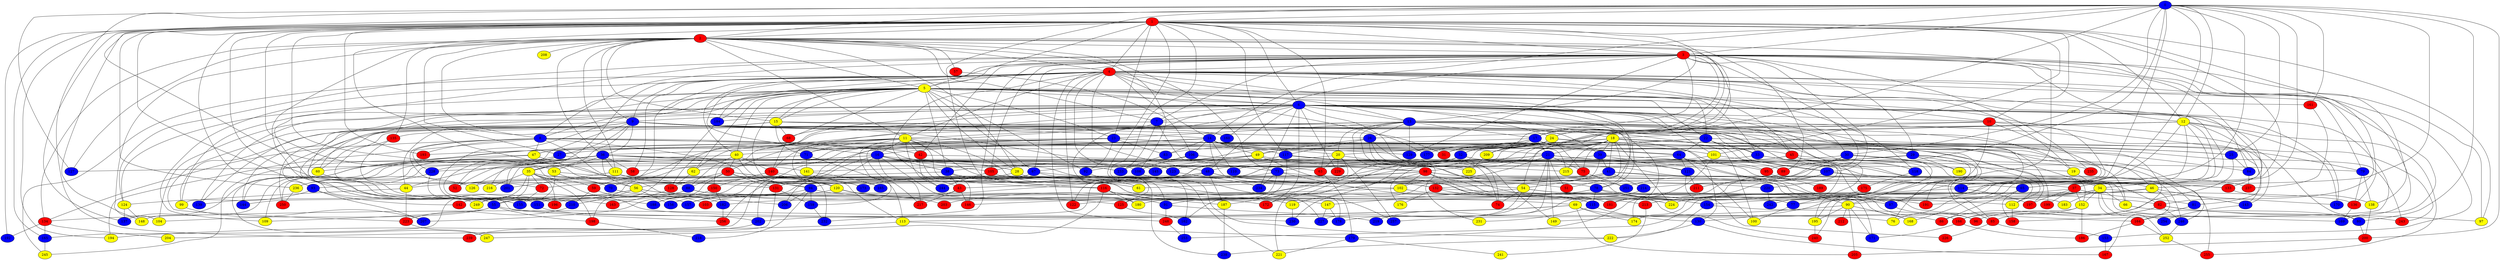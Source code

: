graph {
0 [style = filled fillcolor = blue];
1 [style = filled fillcolor = red];
2 [style = filled fillcolor = red];
3 [style = filled fillcolor = red];
4 [style = filled fillcolor = red];
5 [style = filled fillcolor = yellow];
6 [style = filled fillcolor = blue];
7 [style = filled fillcolor = blue];
8 [style = filled fillcolor = blue];
9 [style = filled fillcolor = blue];
10 [style = filled fillcolor = red];
11 [style = filled fillcolor = yellow];
12 [style = filled fillcolor = yellow];
13 [style = filled fillcolor = blue];
14 [style = filled fillcolor = blue];
15 [style = filled fillcolor = yellow];
16 [style = filled fillcolor = blue];
17 [style = filled fillcolor = blue];
18 [style = filled fillcolor = yellow];
19 [style = filled fillcolor = yellow];
20 [style = filled fillcolor = yellow];
21 [style = filled fillcolor = blue];
22 [style = filled fillcolor = blue];
23 [style = filled fillcolor = blue];
24 [style = filled fillcolor = yellow];
25 [style = filled fillcolor = blue];
26 [style = filled fillcolor = blue];
27 [style = filled fillcolor = blue];
28 [style = filled fillcolor = yellow];
29 [style = filled fillcolor = blue];
30 [style = filled fillcolor = blue];
31 [style = filled fillcolor = red];
32 [style = filled fillcolor = blue];
33 [style = filled fillcolor = blue];
34 [style = filled fillcolor = yellow];
35 [style = filled fillcolor = yellow];
36 [style = filled fillcolor = blue];
37 [style = filled fillcolor = red];
38 [style = filled fillcolor = blue];
39 [style = filled fillcolor = blue];
40 [style = filled fillcolor = yellow];
41 [style = filled fillcolor = blue];
42 [style = filled fillcolor = red];
43 [style = filled fillcolor = red];
44 [style = filled fillcolor = yellow];
45 [style = filled fillcolor = red];
46 [style = filled fillcolor = yellow];
47 [style = filled fillcolor = yellow];
48 [style = filled fillcolor = blue];
49 [style = filled fillcolor = yellow];
50 [style = filled fillcolor = red];
51 [style = filled fillcolor = red];
52 [style = filled fillcolor = red];
53 [style = filled fillcolor = yellow];
54 [style = filled fillcolor = yellow];
55 [style = filled fillcolor = blue];
56 [style = filled fillcolor = yellow];
57 [style = filled fillcolor = red];
58 [style = filled fillcolor = red];
59 [style = filled fillcolor = red];
60 [style = filled fillcolor = yellow];
61 [style = filled fillcolor = yellow];
62 [style = filled fillcolor = yellow];
63 [style = filled fillcolor = red];
64 [style = filled fillcolor = blue];
65 [style = filled fillcolor = blue];
66 [style = filled fillcolor = yellow];
67 [style = filled fillcolor = blue];
68 [style = filled fillcolor = red];
69 [style = filled fillcolor = yellow];
70 [style = filled fillcolor = blue];
71 [style = filled fillcolor = blue];
72 [style = filled fillcolor = red];
73 [style = filled fillcolor = blue];
74 [style = filled fillcolor = red];
75 [style = filled fillcolor = red];
76 [style = filled fillcolor = yellow];
77 [style = filled fillcolor = blue];
78 [style = filled fillcolor = blue];
79 [style = filled fillcolor = blue];
80 [style = filled fillcolor = blue];
81 [style = filled fillcolor = blue];
82 [style = filled fillcolor = red];
83 [style = filled fillcolor = blue];
84 [style = filled fillcolor = blue];
85 [style = filled fillcolor = red];
86 [style = filled fillcolor = red];
87 [style = filled fillcolor = blue];
88 [style = filled fillcolor = blue];
89 [style = filled fillcolor = red];
90 [style = filled fillcolor = yellow];
91 [style = filled fillcolor = blue];
92 [style = filled fillcolor = blue];
93 [style = filled fillcolor = blue];
94 [style = filled fillcolor = blue];
95 [style = filled fillcolor = red];
96 [style = filled fillcolor = red];
97 [style = filled fillcolor = yellow];
98 [style = filled fillcolor = red];
99 [style = filled fillcolor = yellow];
100 [style = filled fillcolor = yellow];
101 [style = filled fillcolor = yellow];
102 [style = filled fillcolor = yellow];
103 [style = filled fillcolor = red];
104 [style = filled fillcolor = yellow];
105 [style = filled fillcolor = red];
106 [style = filled fillcolor = blue];
107 [style = filled fillcolor = blue];
108 [style = filled fillcolor = blue];
109 [style = filled fillcolor = yellow];
110 [style = filled fillcolor = blue];
111 [style = filled fillcolor = yellow];
112 [style = filled fillcolor = yellow];
113 [style = filled fillcolor = yellow];
114 [style = filled fillcolor = blue];
115 [style = filled fillcolor = blue];
116 [style = filled fillcolor = red];
117 [style = filled fillcolor = blue];
118 [style = filled fillcolor = blue];
119 [style = filled fillcolor = yellow];
120 [style = filled fillcolor = yellow];
121 [style = filled fillcolor = blue];
122 [style = filled fillcolor = red];
123 [style = filled fillcolor = blue];
124 [style = filled fillcolor = yellow];
125 [style = filled fillcolor = red];
126 [style = filled fillcolor = yellow];
127 [style = filled fillcolor = blue];
128 [style = filled fillcolor = red];
129 [style = filled fillcolor = blue];
130 [style = filled fillcolor = blue];
131 [style = filled fillcolor = red];
132 [style = filled fillcolor = red];
133 [style = filled fillcolor = red];
134 [style = filled fillcolor = red];
135 [style = filled fillcolor = red];
136 [style = filled fillcolor = red];
137 [style = filled fillcolor = blue];
138 [style = filled fillcolor = yellow];
139 [style = filled fillcolor = blue];
140 [style = filled fillcolor = red];
141 [style = filled fillcolor = yellow];
142 [style = filled fillcolor = red];
143 [style = filled fillcolor = blue];
144 [style = filled fillcolor = blue];
145 [style = filled fillcolor = blue];
146 [style = filled fillcolor = red];
147 [style = filled fillcolor = yellow];
148 [style = filled fillcolor = yellow];
149 [style = filled fillcolor = yellow];
150 [style = filled fillcolor = red];
151 [style = filled fillcolor = blue];
152 [style = filled fillcolor = yellow];
153 [style = filled fillcolor = blue];
154 [style = filled fillcolor = blue];
155 [style = filled fillcolor = blue];
156 [style = filled fillcolor = blue];
157 [style = filled fillcolor = blue];
158 [style = filled fillcolor = red];
159 [style = filled fillcolor = blue];
160 [style = filled fillcolor = blue];
161 [style = filled fillcolor = red];
162 [style = filled fillcolor = blue];
163 [style = filled fillcolor = red];
164 [style = filled fillcolor = red];
165 [style = filled fillcolor = blue];
166 [style = filled fillcolor = red];
167 [style = filled fillcolor = red];
168 [style = filled fillcolor = yellow];
169 [style = filled fillcolor = blue];
170 [style = filled fillcolor = blue];
171 [style = filled fillcolor = blue];
172 [style = filled fillcolor = red];
173 [style = filled fillcolor = blue];
174 [style = filled fillcolor = yellow];
175 [style = filled fillcolor = red];
176 [style = filled fillcolor = yellow];
177 [style = filled fillcolor = blue];
178 [style = filled fillcolor = blue];
179 [style = filled fillcolor = blue];
180 [style = filled fillcolor = yellow];
181 [style = filled fillcolor = red];
182 [style = filled fillcolor = blue];
183 [style = filled fillcolor = yellow];
184 [style = filled fillcolor = blue];
185 [style = filled fillcolor = blue];
186 [style = filled fillcolor = red];
187 [style = filled fillcolor = yellow];
188 [style = filled fillcolor = blue];
189 [style = filled fillcolor = red];
190 [style = filled fillcolor = yellow];
191 [style = filled fillcolor = red];
192 [style = filled fillcolor = blue];
193 [style = filled fillcolor = red];
194 [style = filled fillcolor = yellow];
195 [style = filled fillcolor = yellow];
196 [style = filled fillcolor = red];
197 [style = filled fillcolor = red];
198 [style = filled fillcolor = red];
199 [style = filled fillcolor = red];
200 [style = filled fillcolor = red];
201 [style = filled fillcolor = blue];
202 [style = filled fillcolor = blue];
203 [style = filled fillcolor = red];
204 [style = filled fillcolor = yellow];
205 [style = filled fillcolor = red];
206 [style = filled fillcolor = blue];
207 [style = filled fillcolor = blue];
208 [style = filled fillcolor = yellow];
209 [style = filled fillcolor = yellow];
210 [style = filled fillcolor = blue];
211 [style = filled fillcolor = red];
212 [style = filled fillcolor = red];
213 [style = filled fillcolor = red];
214 [style = filled fillcolor = blue];
215 [style = filled fillcolor = yellow];
216 [style = filled fillcolor = yellow];
217 [style = filled fillcolor = red];
218 [style = filled fillcolor = blue];
219 [style = filled fillcolor = blue];
220 [style = filled fillcolor = blue];
221 [style = filled fillcolor = yellow];
222 [style = filled fillcolor = yellow];
223 [style = filled fillcolor = red];
224 [style = filled fillcolor = yellow];
225 [style = filled fillcolor = yellow];
226 [style = filled fillcolor = red];
227 [style = filled fillcolor = blue];
228 [style = filled fillcolor = blue];
229 [style = filled fillcolor = red];
230 [style = filled fillcolor = blue];
231 [style = filled fillcolor = yellow];
232 [style = filled fillcolor = blue];
233 [style = filled fillcolor = blue];
234 [style = filled fillcolor = blue];
235 [style = filled fillcolor = red];
236 [style = filled fillcolor = yellow];
237 [style = filled fillcolor = red];
238 [style = filled fillcolor = blue];
239 [style = filled fillcolor = red];
240 [style = filled fillcolor = red];
241 [style = filled fillcolor = yellow];
242 [style = filled fillcolor = blue];
243 [style = filled fillcolor = red];
244 [style = filled fillcolor = blue];
245 [style = filled fillcolor = yellow];
246 [style = filled fillcolor = blue];
247 [style = filled fillcolor = yellow];
248 [style = filled fillcolor = red];
249 [style = filled fillcolor = yellow];
250 [style = filled fillcolor = red];
251 [style = filled fillcolor = blue];
252 [style = filled fillcolor = yellow];
253 [style = filled fillcolor = blue];
254 [style = filled fillcolor = blue];
255 [style = filled fillcolor = red];
256 [style = filled fillcolor = red];
257 [style = filled fillcolor = blue];
0 -- 12;
0 -- 3;
0 -- 2;
0 -- 1;
0 -- 14;
0 -- 25;
0 -- 30;
0 -- 34;
0 -- 46;
0 -- 54;
0 -- 70;
0 -- 77;
0 -- 80;
0 -- 114;
0 -- 116;
0 -- 127;
0 -- 161;
0 -- 200;
0 -- 239;
0 -- 240;
0 -- 251;
1 -- 2;
1 -- 3;
1 -- 4;
1 -- 5;
1 -- 6;
1 -- 10;
1 -- 12;
1 -- 13;
1 -- 23;
1 -- 24;
1 -- 37;
1 -- 53;
1 -- 56;
1 -- 63;
1 -- 93;
1 -- 94;
1 -- 97;
1 -- 101;
1 -- 117;
1 -- 126;
1 -- 131;
1 -- 136;
1 -- 137;
1 -- 148;
1 -- 165;
1 -- 192;
1 -- 193;
1 -- 194;
1 -- 221;
1 -- 222;
1 -- 236;
2 -- 3;
2 -- 4;
2 -- 5;
2 -- 7;
2 -- 8;
2 -- 9;
2 -- 11;
2 -- 15;
2 -- 17;
2 -- 27;
2 -- 28;
2 -- 36;
2 -- 57;
2 -- 73;
2 -- 89;
2 -- 104;
2 -- 108;
2 -- 111;
2 -- 127;
2 -- 130;
2 -- 134;
2 -- 135;
2 -- 155;
2 -- 208;
3 -- 4;
3 -- 7;
3 -- 8;
3 -- 12;
3 -- 15;
3 -- 17;
3 -- 24;
3 -- 29;
3 -- 32;
3 -- 37;
3 -- 40;
3 -- 42;
3 -- 67;
3 -- 69;
3 -- 82;
3 -- 97;
3 -- 105;
3 -- 107;
3 -- 124;
3 -- 129;
3 -- 138;
3 -- 151;
3 -- 158;
3 -- 160;
3 -- 232;
3 -- 235;
4 -- 5;
4 -- 6;
4 -- 9;
4 -- 10;
4 -- 11;
4 -- 14;
4 -- 16;
4 -- 19;
4 -- 22;
4 -- 33;
4 -- 35;
4 -- 43;
4 -- 45;
4 -- 48;
4 -- 58;
4 -- 65;
4 -- 70;
4 -- 79;
4 -- 84;
4 -- 109;
4 -- 118;
4 -- 122;
4 -- 132;
4 -- 145;
4 -- 153;
4 -- 169;
4 -- 184;
4 -- 245;
4 -- 248;
5 -- 6;
5 -- 8;
5 -- 13;
5 -- 15;
5 -- 22;
5 -- 23;
5 -- 28;
5 -- 30;
5 -- 38;
5 -- 40;
5 -- 60;
5 -- 62;
5 -- 67;
5 -- 68;
5 -- 78;
5 -- 92;
5 -- 99;
5 -- 114;
5 -- 124;
5 -- 139;
5 -- 151;
5 -- 161;
5 -- 173;
5 -- 177;
5 -- 184;
5 -- 196;
6 -- 7;
6 -- 9;
6 -- 10;
6 -- 13;
6 -- 18;
6 -- 24;
6 -- 29;
6 -- 45;
6 -- 48;
6 -- 68;
6 -- 74;
6 -- 78;
6 -- 81;
6 -- 90;
6 -- 101;
6 -- 104;
6 -- 118;
6 -- 125;
6 -- 128;
6 -- 139;
6 -- 164;
6 -- 170;
6 -- 172;
6 -- 184;
6 -- 185;
6 -- 217;
6 -- 220;
6 -- 223;
6 -- 229;
6 -- 234;
7 -- 11;
7 -- 59;
7 -- 73;
7 -- 233;
7 -- 242;
8 -- 20;
8 -- 42;
8 -- 47;
8 -- 63;
8 -- 72;
8 -- 120;
8 -- 134;
8 -- 193;
8 -- 194;
8 -- 206;
8 -- 228;
9 -- 14;
9 -- 22;
9 -- 27;
9 -- 35;
9 -- 36;
9 -- 85;
9 -- 99;
9 -- 100;
9 -- 123;
9 -- 144;
9 -- 160;
9 -- 199;
9 -- 228;
9 -- 249;
9 -- 250;
10 -- 26;
10 -- 80;
10 -- 87;
10 -- 143;
10 -- 209;
10 -- 213;
11 -- 16;
11 -- 42;
11 -- 50;
11 -- 61;
11 -- 62;
11 -- 71;
11 -- 116;
11 -- 129;
11 -- 140;
11 -- 159;
11 -- 178;
11 -- 244;
11 -- 247;
12 -- 18;
12 -- 32;
12 -- 65;
12 -- 76;
12 -- 133;
12 -- 168;
12 -- 170;
12 -- 174;
12 -- 221;
12 -- 255;
13 -- 17;
13 -- 19;
13 -- 20;
13 -- 23;
13 -- 26;
13 -- 29;
13 -- 39;
13 -- 44;
13 -- 85;
13 -- 98;
13 -- 129;
13 -- 135;
13 -- 143;
13 -- 150;
13 -- 166;
13 -- 181;
13 -- 195;
13 -- 231;
14 -- 16;
14 -- 21;
14 -- 36;
14 -- 49;
14 -- 66;
14 -- 81;
14 -- 83;
14 -- 102;
14 -- 106;
14 -- 110;
14 -- 117;
14 -- 193;
14 -- 246;
15 -- 26;
15 -- 31;
15 -- 33;
15 -- 55;
15 -- 60;
15 -- 68;
15 -- 71;
15 -- 93;
16 -- 19;
16 -- 28;
16 -- 35;
16 -- 38;
16 -- 44;
16 -- 105;
16 -- 108;
16 -- 156;
16 -- 180;
16 -- 206;
16 -- 217;
17 -- 21;
17 -- 31;
17 -- 40;
17 -- 64;
17 -- 101;
17 -- 177;
17 -- 209;
18 -- 20;
18 -- 21;
18 -- 25;
18 -- 27;
18 -- 34;
18 -- 39;
18 -- 41;
18 -- 51;
18 -- 79;
18 -- 83;
18 -- 98;
18 -- 119;
18 -- 125;
18 -- 130;
18 -- 176;
18 -- 197;
18 -- 209;
18 -- 215;
18 -- 224;
18 -- 243;
19 -- 34;
20 -- 63;
20 -- 92;
20 -- 187;
20 -- 225;
20 -- 229;
20 -- 257;
21 -- 48;
21 -- 51;
21 -- 62;
21 -- 75;
21 -- 87;
21 -- 102;
21 -- 133;
21 -- 149;
21 -- 178;
21 -- 219;
22 -- 25;
22 -- 33;
22 -- 47;
22 -- 64;
22 -- 75;
22 -- 89;
22 -- 107;
22 -- 188;
23 -- 45;
23 -- 64;
23 -- 71;
23 -- 83;
23 -- 92;
23 -- 142;
23 -- 152;
23 -- 204;
23 -- 215;
23 -- 245;
24 -- 31;
24 -- 32;
24 -- 38;
24 -- 46;
24 -- 47;
24 -- 49;
24 -- 75;
24 -- 84;
24 -- 95;
24 -- 202;
24 -- 243;
25 -- 84;
25 -- 86;
26 -- 49;
26 -- 74;
26 -- 117;
26 -- 149;
26 -- 225;
27 -- 52;
27 -- 144;
27 -- 163;
27 -- 233;
28 -- 37;
28 -- 52;
29 -- 73;
29 -- 76;
29 -- 95;
29 -- 112;
29 -- 190;
29 -- 191;
30 -- 89;
30 -- 112;
30 -- 190;
30 -- 214;
30 -- 256;
32 -- 43;
32 -- 67;
32 -- 172;
32 -- 235;
32 -- 255;
33 -- 175;
33 -- 183;
33 -- 228;
34 -- 66;
34 -- 90;
34 -- 152;
34 -- 154;
34 -- 170;
34 -- 180;
34 -- 183;
34 -- 252;
34 -- 254;
35 -- 59;
35 -- 72;
35 -- 132;
35 -- 164;
35 -- 165;
35 -- 196;
35 -- 198;
35 -- 216;
35 -- 230;
35 -- 249;
36 -- 52;
36 -- 53;
36 -- 56;
36 -- 58;
36 -- 66;
36 -- 109;
36 -- 111;
36 -- 132;
36 -- 141;
36 -- 148;
36 -- 201;
36 -- 216;
36 -- 250;
36 -- 251;
37 -- 81;
37 -- 152;
37 -- 197;
37 -- 199;
37 -- 253;
38 -- 43;
38 -- 44;
38 -- 116;
38 -- 227;
39 -- 41;
39 -- 58;
39 -- 95;
39 -- 121;
39 -- 230;
40 -- 50;
40 -- 88;
40 -- 113;
40 -- 140;
40 -- 236;
41 -- 46;
41 -- 54;
41 -- 61;
41 -- 96;
41 -- 126;
41 -- 214;
42 -- 146;
42 -- 215;
42 -- 244;
43 -- 146;
43 -- 157;
43 -- 217;
44 -- 99;
44 -- 223;
45 -- 77;
45 -- 79;
45 -- 118;
45 -- 173;
45 -- 203;
46 -- 55;
46 -- 143;
46 -- 167;
46 -- 191;
47 -- 60;
47 -- 88;
47 -- 137;
48 -- 51;
48 -- 54;
48 -- 56;
48 -- 78;
48 -- 93;
48 -- 103;
48 -- 187;
49 -- 98;
49 -- 105;
49 -- 141;
49 -- 145;
49 -- 240;
50 -- 61;
50 -- 65;
50 -- 88;
50 -- 94;
50 -- 128;
50 -- 131;
50 -- 207;
53 -- 55;
53 -- 70;
53 -- 82;
54 -- 74;
54 -- 82;
54 -- 147;
54 -- 171;
54 -- 227;
55 -- 76;
55 -- 104;
55 -- 109;
55 -- 198;
56 -- 69;
56 -- 77;
56 -- 139;
56 -- 156;
56 -- 210;
57 -- 106;
59 -- 103;
59 -- 210;
60 -- 210;
62 -- 128;
63 -- 179;
64 -- 90;
64 -- 100;
64 -- 121;
64 -- 201;
65 -- 86;
65 -- 158;
66 -- 80;
67 -- 72;
67 -- 91;
67 -- 94;
67 -- 220;
68 -- 140;
69 -- 86;
69 -- 113;
69 -- 134;
69 -- 174;
69 -- 205;
70 -- 182;
71 -- 113;
71 -- 127;
71 -- 141;
72 -- 155;
73 -- 91;
73 -- 115;
73 -- 131;
73 -- 224;
73 -- 234;
75 -- 251;
77 -- 100;
78 -- 87;
78 -- 115;
78 -- 122;
78 -- 136;
78 -- 182;
79 -- 136;
79 -- 138;
80 -- 200;
81 -- 164;
82 -- 85;
82 -- 96;
82 -- 97;
82 -- 243;
82 -- 246;
83 -- 233;
84 -- 237;
85 -- 153;
85 -- 226;
87 -- 96;
88 -- 91;
88 -- 112;
88 -- 144;
88 -- 249;
89 -- 211;
90 -- 149;
90 -- 168;
90 -- 171;
90 -- 195;
90 -- 205;
90 -- 212;
91 -- 219;
91 -- 248;
92 -- 162;
93 -- 124;
93 -- 142;
93 -- 207;
94 -- 151;
94 -- 159;
94 -- 172;
94 -- 206;
94 -- 218;
95 -- 189;
98 -- 102;
98 -- 115;
98 -- 146;
98 -- 154;
98 -- 155;
98 -- 168;
98 -- 169;
98 -- 202;
99 -- 207;
101 -- 107;
101 -- 110;
101 -- 181;
102 -- 196;
102 -- 213;
105 -- 238;
105 -- 244;
106 -- 108;
106 -- 121;
106 -- 126;
107 -- 114;
107 -- 133;
107 -- 174;
107 -- 179;
108 -- 257;
111 -- 120;
111 -- 201;
111 -- 232;
112 -- 158;
113 -- 179;
113 -- 194;
114 -- 197;
114 -- 224;
115 -- 130;
115 -- 231;
116 -- 119;
116 -- 180;
116 -- 187;
116 -- 247;
117 -- 122;
117 -- 123;
117 -- 154;
117 -- 162;
117 -- 237;
117 -- 246;
118 -- 175;
119 -- 230;
120 -- 125;
120 -- 157;
120 -- 203;
121 -- 211;
121 -- 226;
123 -- 234;
124 -- 137;
124 -- 148;
125 -- 162;
128 -- 163;
130 -- 167;
130 -- 222;
131 -- 159;
131 -- 239;
132 -- 176;
132 -- 181;
132 -- 191;
133 -- 138;
134 -- 165;
134 -- 192;
134 -- 204;
135 -- 157;
135 -- 188;
136 -- 169;
138 -- 200;
140 -- 147;
140 -- 150;
140 -- 173;
141 -- 185;
143 -- 254;
147 -- 178;
147 -- 227;
150 -- 182;
150 -- 188;
151 -- 202;
152 -- 166;
152 -- 186;
152 -- 257;
153 -- 167;
154 -- 166;
154 -- 222;
159 -- 232;
161 -- 237;
162 -- 253;
164 -- 186;
164 -- 252;
165 -- 245;
166 -- 171;
166 -- 186;
175 -- 195;
179 -- 221;
179 -- 241;
182 -- 256;
184 -- 198;
187 -- 238;
195 -- 240;
198 -- 218;
200 -- 205;
202 -- 239;
209 -- 225;
210 -- 223;
213 -- 241;
214 -- 219;
220 -- 242;
222 -- 238;
223 -- 247;
228 -- 236;
228 -- 256;
236 -- 250;
246 -- 252;
248 -- 253;
252 -- 255;
}

